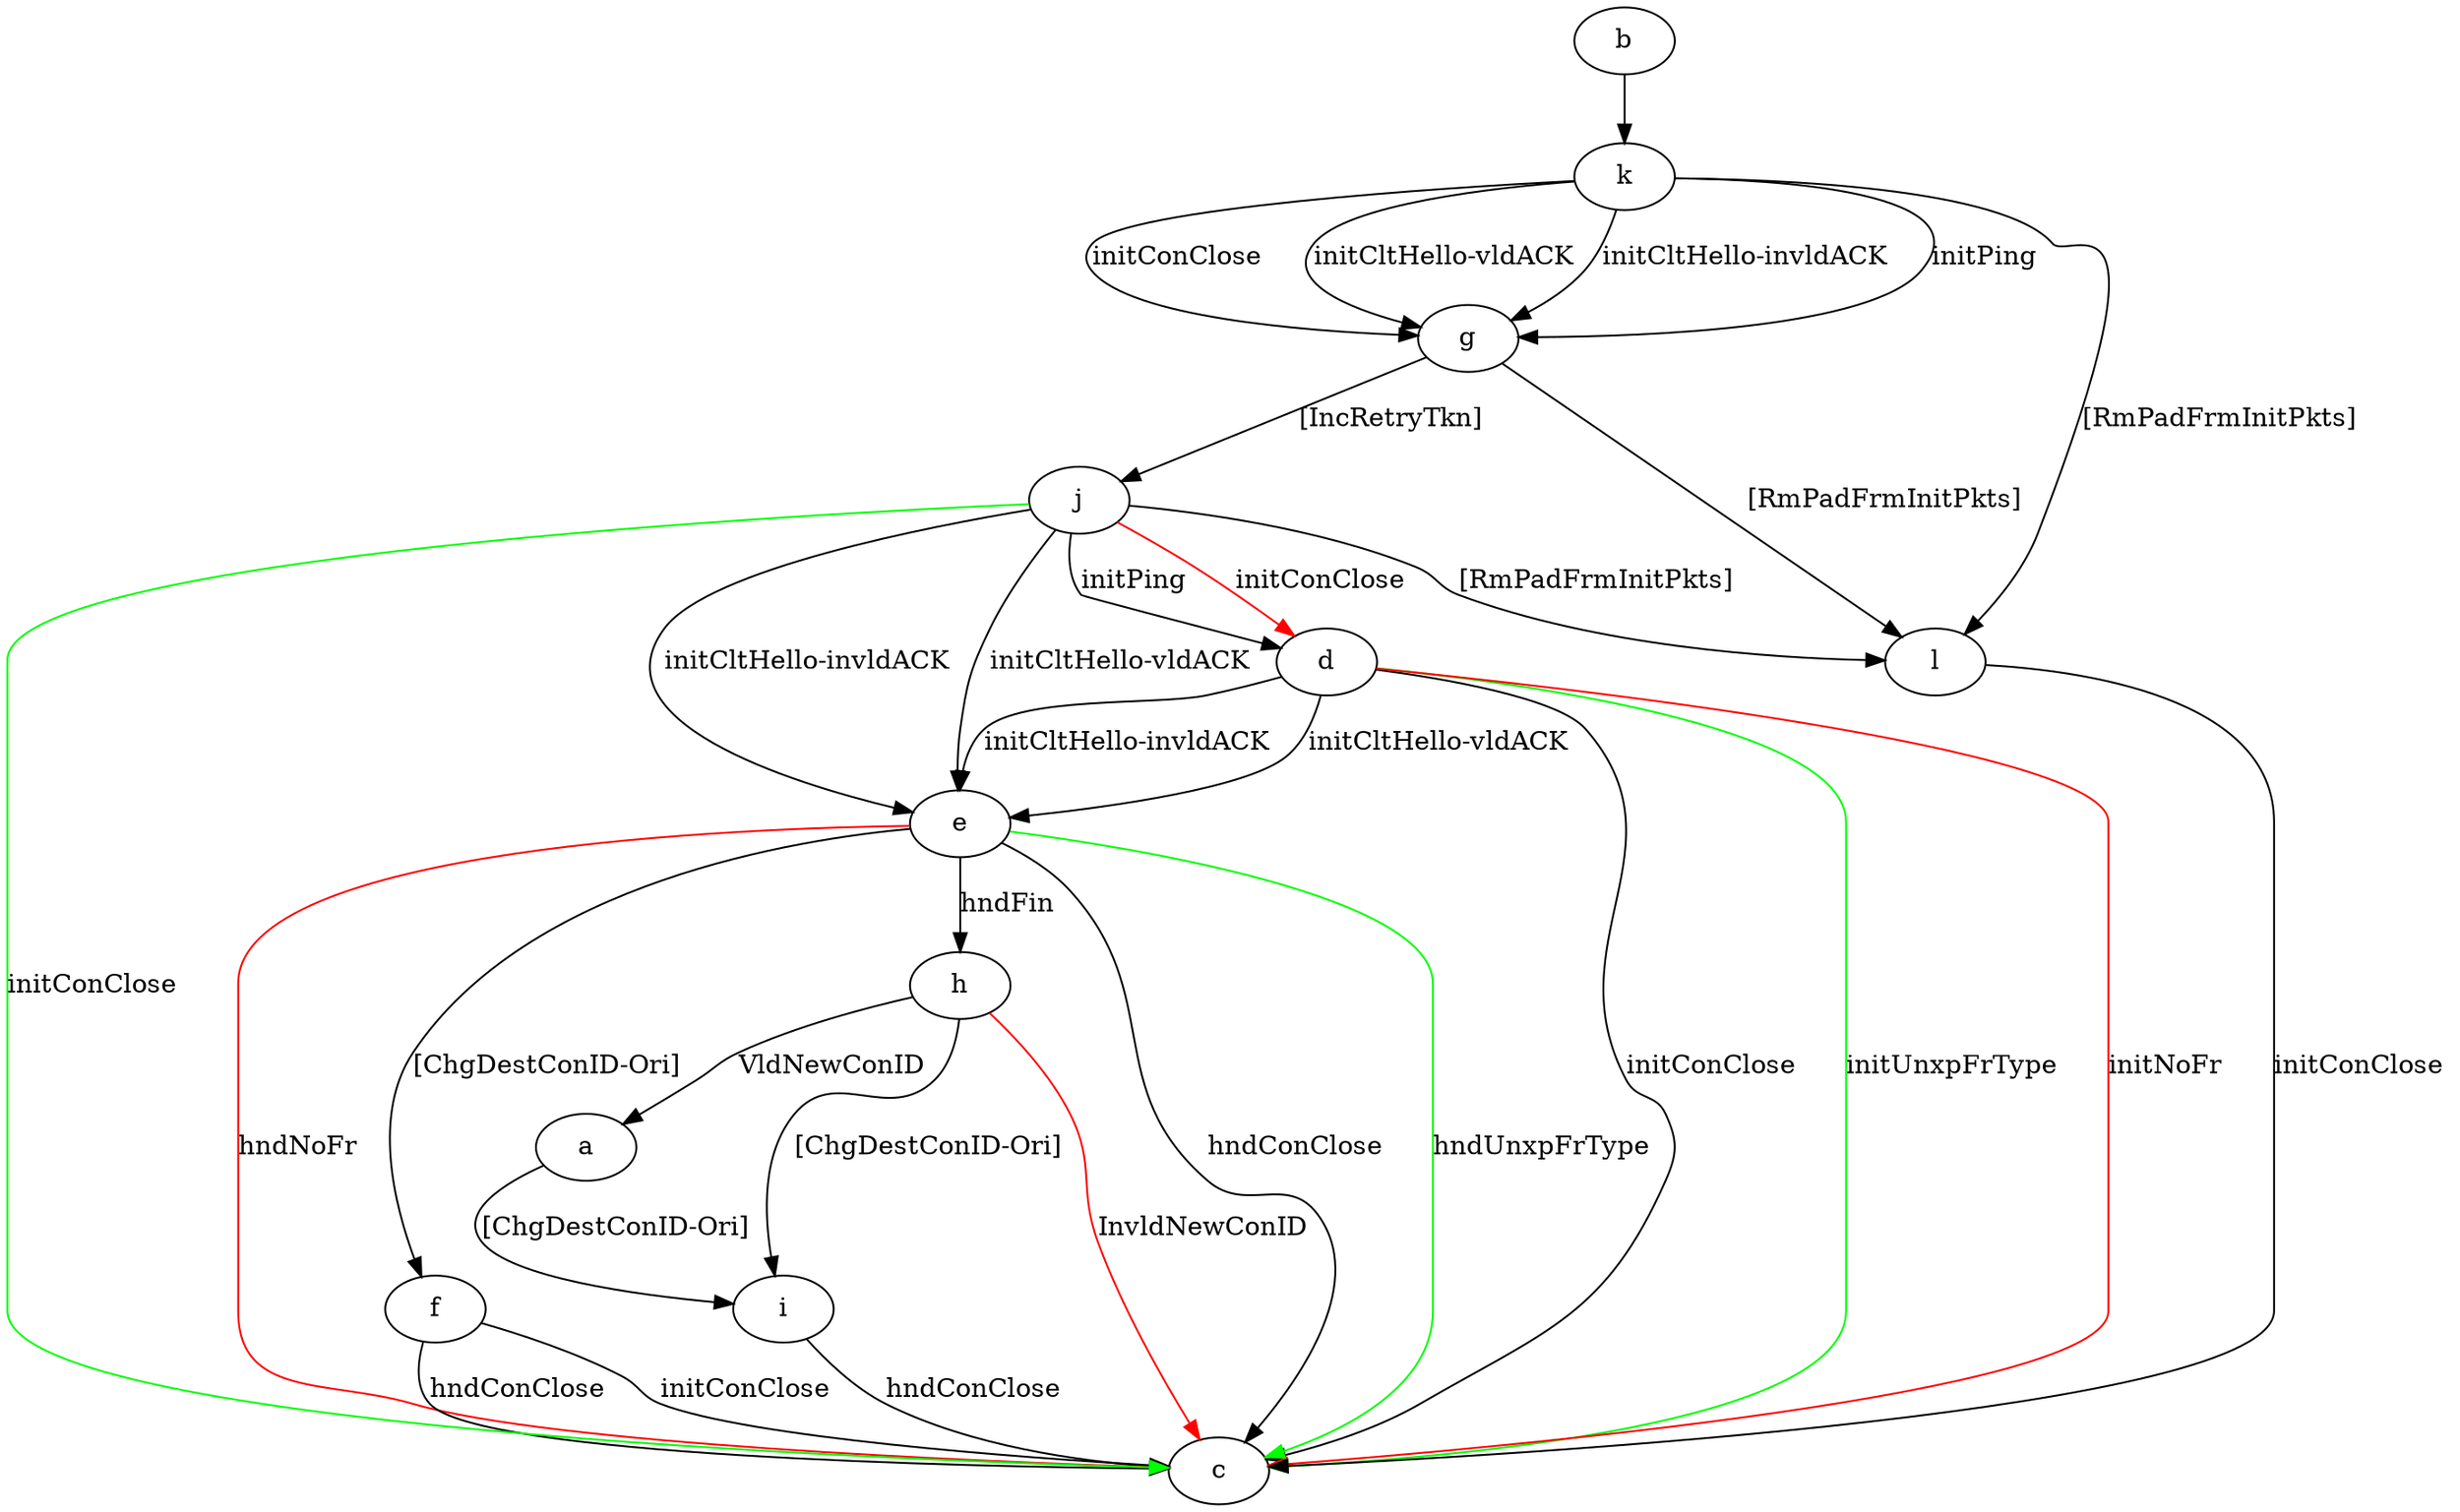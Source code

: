 digraph "" {
	a -> i	[key=0,
		label="[ChgDestConID-Ori] "];
	b -> k	[key=0];
	d -> c	[key=0,
		label="initConClose "];
	d -> c	[key=1,
		color=green,
		label="initUnxpFrType "];
	d -> c	[key=2,
		color=red,
		label="initNoFr "];
	d -> e	[key=0,
		label="initCltHello-vldACK "];
	d -> e	[key=1,
		label="initCltHello-invldACK "];
	e -> c	[key=0,
		label="hndConClose "];
	e -> c	[key=1,
		color=green,
		label="hndUnxpFrType "];
	e -> c	[key=2,
		color=red,
		label="hndNoFr "];
	e -> f	[key=0,
		label="[ChgDestConID-Ori] "];
	e -> h	[key=0,
		label="hndFin "];
	f -> c	[key=0,
		label="initConClose "];
	f -> c	[key=1,
		label="hndConClose "];
	g -> j	[key=0,
		label="[IncRetryTkn] "];
	g -> l	[key=0,
		label="[RmPadFrmInitPkts] "];
	h -> a	[key=0,
		label="VldNewConID "];
	h -> c	[key=0,
		color=red,
		label="InvldNewConID "];
	h -> i	[key=0,
		label="[ChgDestConID-Ori] "];
	i -> c	[key=0,
		label="hndConClose "];
	j -> c	[key=0,
		color=green,
		label="initConClose "];
	j -> d	[key=0,
		label="initPing "];
	j -> d	[key=1,
		color=red,
		label="initConClose "];
	j -> e	[key=0,
		label="initCltHello-vldACK "];
	j -> e	[key=1,
		label="initCltHello-invldACK "];
	j -> l	[key=0,
		label="[RmPadFrmInitPkts] "];
	k -> g	[key=0,
		label="initPing "];
	k -> g	[key=1,
		label="initConClose "];
	k -> g	[key=2,
		label="initCltHello-vldACK "];
	k -> g	[key=3,
		label="initCltHello-invldACK "];
	k -> l	[key=0,
		label="[RmPadFrmInitPkts] "];
	l -> c	[key=0,
		label="initConClose "];
}
